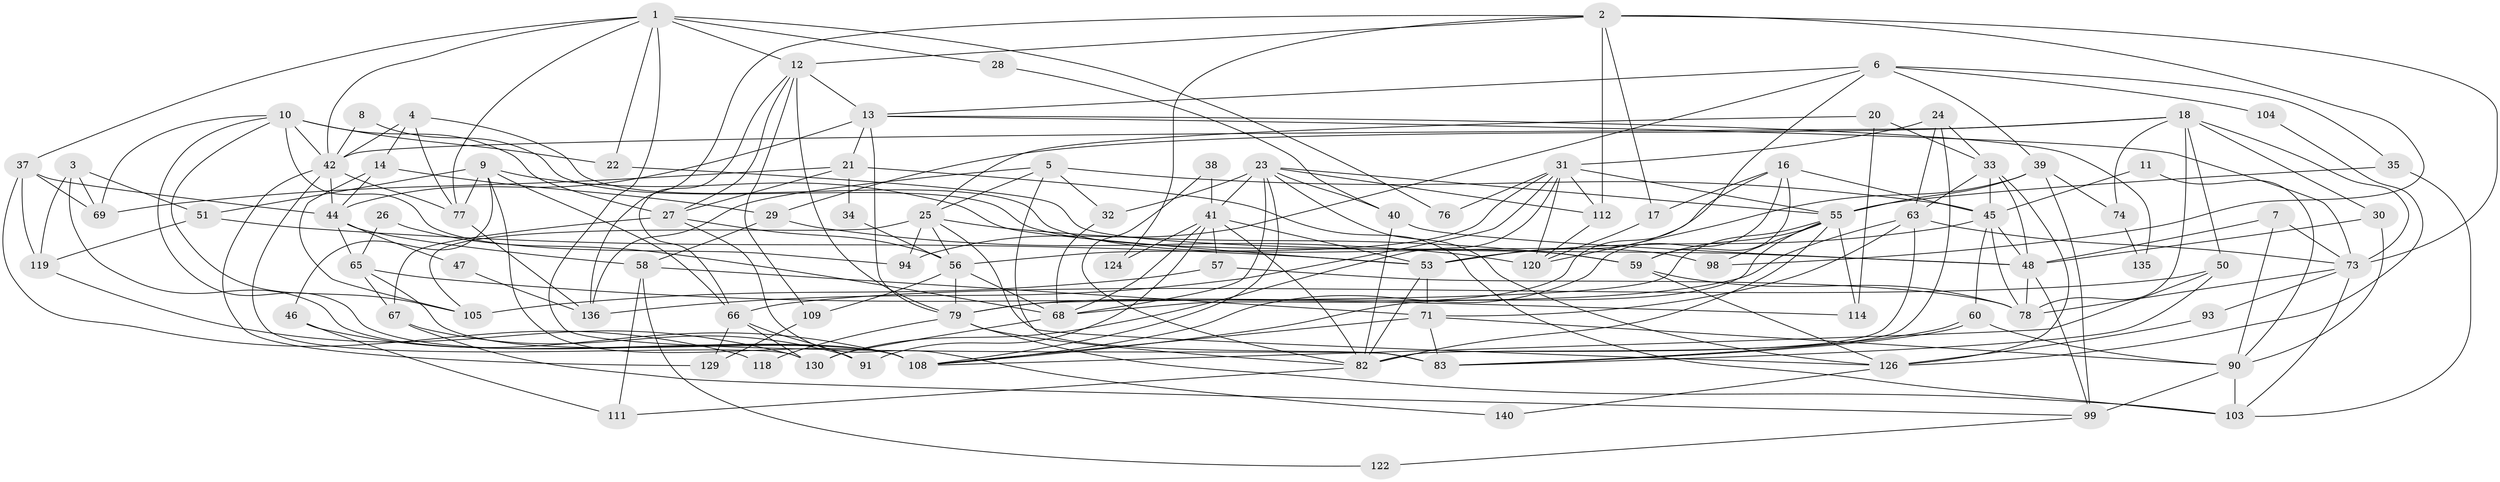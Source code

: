// Generated by graph-tools (version 1.1) at 2025/23/03/03/25 07:23:55]
// undirected, 93 vertices, 224 edges
graph export_dot {
graph [start="1"]
  node [color=gray90,style=filled];
  1 [super="+54"];
  2 [super="+15"];
  3 [super="+52"];
  4 [super="+64"];
  5 [super="+85"];
  6 [super="+36"];
  7 [super="+117"];
  8;
  9 [super="+110"];
  10 [super="+89"];
  11;
  12 [super="+128"];
  13 [super="+43"];
  14 [super="+100"];
  16 [super="+19"];
  17;
  18 [super="+80"];
  20 [super="+49"];
  21 [super="+133"];
  22;
  23 [super="+134"];
  24;
  25 [super="+121"];
  26;
  27;
  28;
  29;
  30;
  31 [super="+95"];
  32 [super="+87"];
  33 [super="+97"];
  34;
  35;
  37 [super="+61"];
  38;
  39 [super="+88"];
  40;
  41 [super="+62"];
  42 [super="+113"];
  44 [super="+125"];
  45 [super="+81"];
  46;
  47;
  48 [super="+102"];
  50;
  51;
  53 [super="+70"];
  55 [super="+92"];
  56 [super="+72"];
  57;
  58;
  59;
  60;
  63 [super="+137"];
  65;
  66 [super="+101"];
  67 [super="+86"];
  68 [super="+106"];
  69;
  71 [super="+75"];
  73 [super="+115"];
  74;
  76;
  77 [super="+123"];
  78 [super="+132"];
  79 [super="+131"];
  82 [super="+84"];
  83 [super="+107"];
  90 [super="+96"];
  91;
  93;
  94;
  98;
  99;
  103 [super="+139"];
  104;
  105;
  108 [super="+116"];
  109;
  111;
  112;
  114;
  118;
  119 [super="+138"];
  120 [super="+127"];
  122;
  124;
  126 [super="+141"];
  129;
  130;
  135;
  136;
  140;
  1 -- 22;
  1 -- 37;
  1 -- 77;
  1 -- 83;
  1 -- 42;
  1 -- 28;
  1 -- 76;
  1 -- 12;
  2 -- 73;
  2 -- 98;
  2 -- 124;
  2 -- 136;
  2 -- 112;
  2 -- 17;
  2 -- 12;
  3 -- 69;
  3 -- 108;
  3 -- 51;
  3 -- 119;
  4 -- 98;
  4 -- 77;
  4 -- 14;
  4 -- 42;
  5 -- 83;
  5 -- 32 [weight=2];
  5 -- 136;
  5 -- 25;
  5 -- 45;
  6 -- 94;
  6 -- 13;
  6 -- 35;
  6 -- 68;
  6 -- 39;
  6 -- 104;
  7 -- 73;
  7 -- 48;
  7 -- 90;
  8 -- 59;
  8 -- 42;
  9 -- 53;
  9 -- 46;
  9 -- 77;
  9 -- 51;
  9 -- 66;
  9 -- 108;
  10 -- 69;
  10 -- 22;
  10 -- 105;
  10 -- 27;
  10 -- 94;
  10 -- 108;
  10 -- 42;
  11 -- 90;
  11 -- 45;
  12 -- 109;
  12 -- 13 [weight=2];
  12 -- 66;
  12 -- 27;
  12 -- 79;
  13 -- 44;
  13 -- 135;
  13 -- 21;
  13 -- 79;
  13 -- 73;
  14 -- 44 [weight=2];
  14 -- 105;
  14 -- 29;
  16 -- 45;
  16 -- 108;
  16 -- 53;
  16 -- 17;
  16 -- 59;
  17 -- 120;
  18 -- 73;
  18 -- 74;
  18 -- 78 [weight=2];
  18 -- 42;
  18 -- 50;
  18 -- 30;
  18 -- 29;
  20 -- 25;
  20 -- 33;
  20 -- 114;
  21 -- 69;
  21 -- 103;
  21 -- 34;
  21 -- 27;
  22 -- 48;
  23 -- 108;
  23 -- 112;
  23 -- 40;
  23 -- 126;
  23 -- 41;
  23 -- 55;
  23 -- 32;
  23 -- 68;
  24 -- 33;
  24 -- 63;
  24 -- 82;
  24 -- 31;
  25 -- 105;
  25 -- 126;
  25 -- 56;
  25 -- 59;
  25 -- 94;
  26 -- 68;
  26 -- 65;
  27 -- 140;
  27 -- 56;
  27 -- 67;
  28 -- 40;
  29 -- 58;
  29 -- 120;
  30 -- 90;
  30 -- 48;
  31 -- 136;
  31 -- 76;
  31 -- 112;
  31 -- 130;
  31 -- 56;
  31 -- 120 [weight=2];
  31 -- 55;
  32 -- 68;
  33 -- 126;
  33 -- 63;
  33 -- 48;
  33 -- 45;
  34 -- 56;
  35 -- 55;
  35 -- 103;
  37 -- 118;
  37 -- 69;
  37 -- 44;
  37 -- 119;
  38 -- 41;
  38 -- 82;
  39 -- 120 [weight=2];
  39 -- 74;
  39 -- 55;
  39 -- 99;
  40 -- 48;
  40 -- 82;
  41 -- 82;
  41 -- 57;
  41 -- 91;
  41 -- 68;
  41 -- 53;
  41 -- 124;
  42 -- 130;
  42 -- 129;
  42 -- 44;
  42 -- 77;
  44 -- 65;
  44 -- 58;
  44 -- 47;
  45 -- 53 [weight=2];
  45 -- 78;
  45 -- 48;
  45 -- 60;
  46 -- 108;
  46 -- 111;
  47 -- 136;
  48 -- 99;
  48 -- 78;
  50 -- 66;
  50 -- 83;
  50 -- 108;
  51 -- 119;
  51 -- 53;
  53 -- 82;
  53 -- 71;
  55 -- 108;
  55 -- 59;
  55 -- 98;
  55 -- 82;
  55 -- 79;
  55 -- 114;
  56 -- 68;
  56 -- 109;
  56 -- 79;
  57 -- 78;
  57 -- 105;
  58 -- 111;
  58 -- 122;
  58 -- 71;
  59 -- 126;
  59 -- 78;
  60 -- 83;
  60 -- 83;
  60 -- 90;
  63 -- 71;
  63 -- 73;
  63 -- 82;
  63 -- 79;
  65 -- 67;
  65 -- 114;
  65 -- 108;
  66 -- 129;
  66 -- 130;
  66 -- 91;
  67 -- 91;
  67 -- 99;
  68 -- 130;
  71 -- 83;
  71 -- 108;
  71 -- 90;
  73 -- 78;
  73 -- 93;
  73 -- 103;
  74 -- 135;
  77 -- 136;
  79 -- 82;
  79 -- 118;
  79 -- 103;
  82 -- 111;
  90 -- 99;
  90 -- 103;
  93 -- 126 [weight=2];
  99 -- 122;
  104 -- 126;
  109 -- 129;
  112 -- 120;
  119 -- 130;
  126 -- 140;
}
